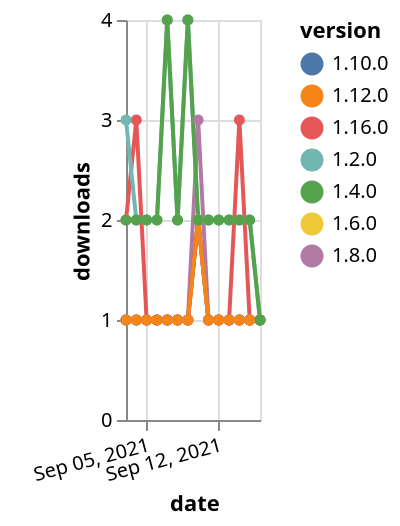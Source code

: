 {"$schema": "https://vega.github.io/schema/vega-lite/v5.json", "description": "A simple bar chart with embedded data.", "data": {"values": [{"date": "2021-09-03", "total": 257, "delta": 1, "version": "1.6.0"}, {"date": "2021-09-04", "total": 258, "delta": 1, "version": "1.6.0"}, {"date": "2021-09-05", "total": 259, "delta": 1, "version": "1.6.0"}, {"date": "2021-09-06", "total": 260, "delta": 1, "version": "1.6.0"}, {"date": "2021-09-07", "total": 261, "delta": 1, "version": "1.6.0"}, {"date": "2021-09-08", "total": 262, "delta": 1, "version": "1.6.0"}, {"date": "2021-09-09", "total": 263, "delta": 1, "version": "1.6.0"}, {"date": "2021-09-10", "total": 265, "delta": 2, "version": "1.6.0"}, {"date": "2021-09-11", "total": 266, "delta": 1, "version": "1.6.0"}, {"date": "2021-09-12", "total": 267, "delta": 1, "version": "1.6.0"}, {"date": "2021-09-13", "total": 268, "delta": 1, "version": "1.6.0"}, {"date": "2021-09-14", "total": 269, "delta": 1, "version": "1.6.0"}, {"date": "2021-09-15", "total": 270, "delta": 1, "version": "1.6.0"}, {"date": "2021-09-16", "total": 271, "delta": 1, "version": "1.6.0"}, {"date": "2021-09-03", "total": 357, "delta": 1, "version": "1.8.0"}, {"date": "2021-09-04", "total": 358, "delta": 1, "version": "1.8.0"}, {"date": "2021-09-05", "total": 359, "delta": 1, "version": "1.8.0"}, {"date": "2021-09-06", "total": 360, "delta": 1, "version": "1.8.0"}, {"date": "2021-09-07", "total": 361, "delta": 1, "version": "1.8.0"}, {"date": "2021-09-08", "total": 362, "delta": 1, "version": "1.8.0"}, {"date": "2021-09-09", "total": 363, "delta": 1, "version": "1.8.0"}, {"date": "2021-09-10", "total": 366, "delta": 3, "version": "1.8.0"}, {"date": "2021-09-11", "total": 367, "delta": 1, "version": "1.8.0"}, {"date": "2021-09-12", "total": 368, "delta": 1, "version": "1.8.0"}, {"date": "2021-09-13", "total": 369, "delta": 1, "version": "1.8.0"}, {"date": "2021-09-14", "total": 370, "delta": 1, "version": "1.8.0"}, {"date": "2021-09-15", "total": 371, "delta": 1, "version": "1.8.0"}, {"date": "2021-09-16", "total": 372, "delta": 1, "version": "1.8.0"}, {"date": "2021-09-03", "total": 196, "delta": 1, "version": "1.10.0"}, {"date": "2021-09-04", "total": 197, "delta": 1, "version": "1.10.0"}, {"date": "2021-09-05", "total": 198, "delta": 1, "version": "1.10.0"}, {"date": "2021-09-06", "total": 199, "delta": 1, "version": "1.10.0"}, {"date": "2021-09-07", "total": 200, "delta": 1, "version": "1.10.0"}, {"date": "2021-09-08", "total": 201, "delta": 1, "version": "1.10.0"}, {"date": "2021-09-09", "total": 202, "delta": 1, "version": "1.10.0"}, {"date": "2021-09-10", "total": 204, "delta": 2, "version": "1.10.0"}, {"date": "2021-09-11", "total": 205, "delta": 1, "version": "1.10.0"}, {"date": "2021-09-12", "total": 206, "delta": 1, "version": "1.10.0"}, {"date": "2021-09-13", "total": 207, "delta": 1, "version": "1.10.0"}, {"date": "2021-09-14", "total": 208, "delta": 1, "version": "1.10.0"}, {"date": "2021-09-15", "total": 209, "delta": 1, "version": "1.10.0"}, {"date": "2021-09-16", "total": 210, "delta": 1, "version": "1.10.0"}, {"date": "2021-09-03", "total": 127, "delta": 2, "version": "1.16.0"}, {"date": "2021-09-04", "total": 130, "delta": 3, "version": "1.16.0"}, {"date": "2021-09-05", "total": 131, "delta": 1, "version": "1.16.0"}, {"date": "2021-09-06", "total": 132, "delta": 1, "version": "1.16.0"}, {"date": "2021-09-07", "total": 133, "delta": 1, "version": "1.16.0"}, {"date": "2021-09-08", "total": 134, "delta": 1, "version": "1.16.0"}, {"date": "2021-09-09", "total": 135, "delta": 1, "version": "1.16.0"}, {"date": "2021-09-10", "total": 137, "delta": 2, "version": "1.16.0"}, {"date": "2021-09-11", "total": 138, "delta": 1, "version": "1.16.0"}, {"date": "2021-09-12", "total": 139, "delta": 1, "version": "1.16.0"}, {"date": "2021-09-13", "total": 140, "delta": 1, "version": "1.16.0"}, {"date": "2021-09-14", "total": 143, "delta": 3, "version": "1.16.0"}, {"date": "2021-09-15", "total": 144, "delta": 1, "version": "1.16.0"}, {"date": "2021-09-16", "total": 145, "delta": 1, "version": "1.16.0"}, {"date": "2021-09-03", "total": 3097, "delta": 3, "version": "1.2.0"}, {"date": "2021-09-04", "total": 3099, "delta": 2, "version": "1.2.0"}, {"date": "2021-09-05", "total": 3101, "delta": 2, "version": "1.2.0"}, {"date": "2021-09-06", "total": 3103, "delta": 2, "version": "1.2.0"}, {"date": "2021-09-07", "total": 3107, "delta": 4, "version": "1.2.0"}, {"date": "2021-09-08", "total": 3109, "delta": 2, "version": "1.2.0"}, {"date": "2021-09-09", "total": 3113, "delta": 4, "version": "1.2.0"}, {"date": "2021-09-10", "total": 3115, "delta": 2, "version": "1.2.0"}, {"date": "2021-09-11", "total": 3117, "delta": 2, "version": "1.2.0"}, {"date": "2021-09-12", "total": 3119, "delta": 2, "version": "1.2.0"}, {"date": "2021-09-13", "total": 3121, "delta": 2, "version": "1.2.0"}, {"date": "2021-09-14", "total": 3123, "delta": 2, "version": "1.2.0"}, {"date": "2021-09-15", "total": 3125, "delta": 2, "version": "1.2.0"}, {"date": "2021-09-16", "total": 3126, "delta": 1, "version": "1.2.0"}, {"date": "2021-09-03", "total": 174, "delta": 1, "version": "1.12.0"}, {"date": "2021-09-04", "total": 175, "delta": 1, "version": "1.12.0"}, {"date": "2021-09-05", "total": 176, "delta": 1, "version": "1.12.0"}, {"date": "2021-09-06", "total": 177, "delta": 1, "version": "1.12.0"}, {"date": "2021-09-07", "total": 178, "delta": 1, "version": "1.12.0"}, {"date": "2021-09-08", "total": 179, "delta": 1, "version": "1.12.0"}, {"date": "2021-09-09", "total": 180, "delta": 1, "version": "1.12.0"}, {"date": "2021-09-10", "total": 182, "delta": 2, "version": "1.12.0"}, {"date": "2021-09-11", "total": 183, "delta": 1, "version": "1.12.0"}, {"date": "2021-09-12", "total": 184, "delta": 1, "version": "1.12.0"}, {"date": "2021-09-13", "total": 185, "delta": 1, "version": "1.12.0"}, {"date": "2021-09-14", "total": 186, "delta": 1, "version": "1.12.0"}, {"date": "2021-09-15", "total": 187, "delta": 1, "version": "1.12.0"}, {"date": "2021-09-16", "total": 188, "delta": 1, "version": "1.12.0"}, {"date": "2021-09-03", "total": 2512, "delta": 2, "version": "1.4.0"}, {"date": "2021-09-04", "total": 2514, "delta": 2, "version": "1.4.0"}, {"date": "2021-09-05", "total": 2516, "delta": 2, "version": "1.4.0"}, {"date": "2021-09-06", "total": 2518, "delta": 2, "version": "1.4.0"}, {"date": "2021-09-07", "total": 2522, "delta": 4, "version": "1.4.0"}, {"date": "2021-09-08", "total": 2524, "delta": 2, "version": "1.4.0"}, {"date": "2021-09-09", "total": 2528, "delta": 4, "version": "1.4.0"}, {"date": "2021-09-10", "total": 2530, "delta": 2, "version": "1.4.0"}, {"date": "2021-09-11", "total": 2532, "delta": 2, "version": "1.4.0"}, {"date": "2021-09-12", "total": 2534, "delta": 2, "version": "1.4.0"}, {"date": "2021-09-13", "total": 2536, "delta": 2, "version": "1.4.0"}, {"date": "2021-09-14", "total": 2538, "delta": 2, "version": "1.4.0"}, {"date": "2021-09-15", "total": 2540, "delta": 2, "version": "1.4.0"}, {"date": "2021-09-16", "total": 2541, "delta": 1, "version": "1.4.0"}]}, "width": "container", "mark": {"type": "line", "point": {"filled": true}}, "encoding": {"x": {"field": "date", "type": "temporal", "timeUnit": "yearmonthdate", "title": "date", "axis": {"labelAngle": -15}}, "y": {"field": "delta", "type": "quantitative", "title": "downloads"}, "color": {"field": "version", "type": "nominal"}, "tooltip": {"field": "delta"}}}